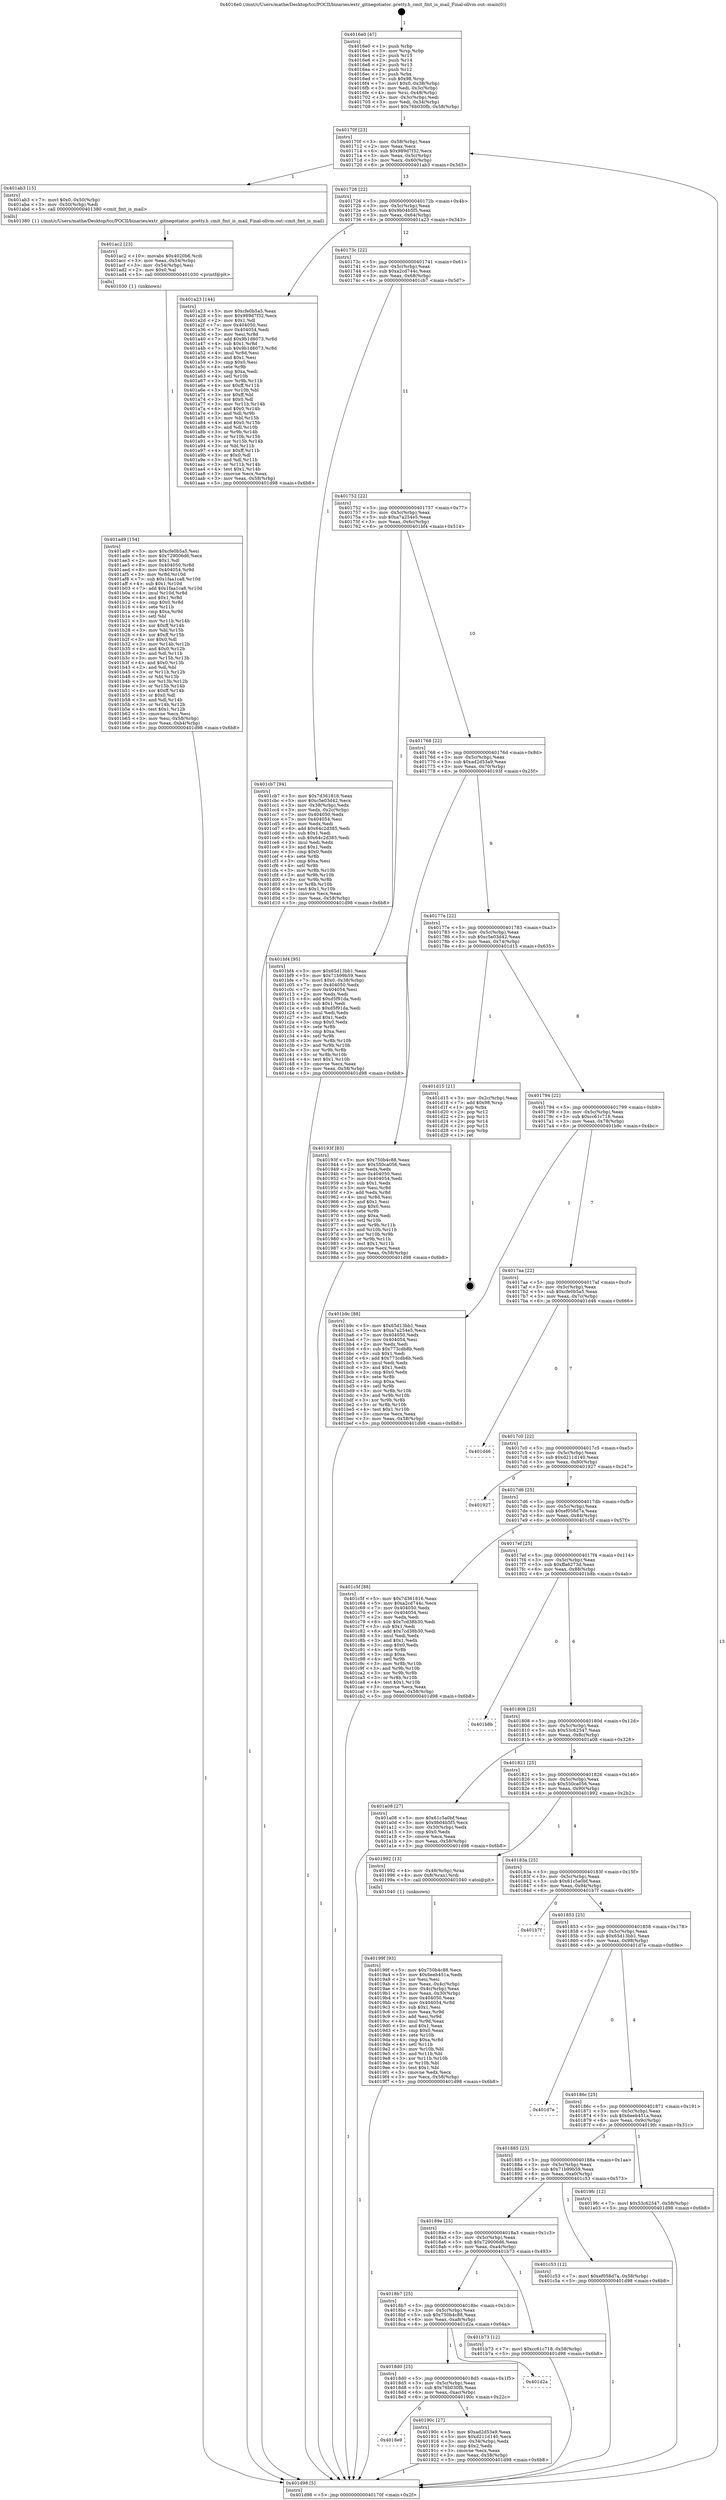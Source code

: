 digraph "0x4016e0" {
  label = "0x4016e0 (/mnt/c/Users/mathe/Desktop/tcc/POCII/binaries/extr_gitnegotiator..pretty.h_cmit_fmt_is_mail_Final-ollvm.out::main(0))"
  labelloc = "t"
  node[shape=record]

  Entry [label="",width=0.3,height=0.3,shape=circle,fillcolor=black,style=filled]
  "0x40170f" [label="{
     0x40170f [23]\l
     | [instrs]\l
     &nbsp;&nbsp;0x40170f \<+3\>: mov -0x58(%rbp),%eax\l
     &nbsp;&nbsp;0x401712 \<+2\>: mov %eax,%ecx\l
     &nbsp;&nbsp;0x401714 \<+6\>: sub $0x989d7f32,%ecx\l
     &nbsp;&nbsp;0x40171a \<+3\>: mov %eax,-0x5c(%rbp)\l
     &nbsp;&nbsp;0x40171d \<+3\>: mov %ecx,-0x60(%rbp)\l
     &nbsp;&nbsp;0x401720 \<+6\>: je 0000000000401ab3 \<main+0x3d3\>\l
  }"]
  "0x401ab3" [label="{
     0x401ab3 [15]\l
     | [instrs]\l
     &nbsp;&nbsp;0x401ab3 \<+7\>: movl $0x0,-0x50(%rbp)\l
     &nbsp;&nbsp;0x401aba \<+3\>: mov -0x50(%rbp),%edi\l
     &nbsp;&nbsp;0x401abd \<+5\>: call 0000000000401380 \<cmit_fmt_is_mail\>\l
     | [calls]\l
     &nbsp;&nbsp;0x401380 \{1\} (/mnt/c/Users/mathe/Desktop/tcc/POCII/binaries/extr_gitnegotiator..pretty.h_cmit_fmt_is_mail_Final-ollvm.out::cmit_fmt_is_mail)\l
  }"]
  "0x401726" [label="{
     0x401726 [22]\l
     | [instrs]\l
     &nbsp;&nbsp;0x401726 \<+5\>: jmp 000000000040172b \<main+0x4b\>\l
     &nbsp;&nbsp;0x40172b \<+3\>: mov -0x5c(%rbp),%eax\l
     &nbsp;&nbsp;0x40172e \<+5\>: sub $0x9b04b5f5,%eax\l
     &nbsp;&nbsp;0x401733 \<+3\>: mov %eax,-0x64(%rbp)\l
     &nbsp;&nbsp;0x401736 \<+6\>: je 0000000000401a23 \<main+0x343\>\l
  }"]
  Exit [label="",width=0.3,height=0.3,shape=circle,fillcolor=black,style=filled,peripheries=2]
  "0x401a23" [label="{
     0x401a23 [144]\l
     | [instrs]\l
     &nbsp;&nbsp;0x401a23 \<+5\>: mov $0xcfe0b5a5,%eax\l
     &nbsp;&nbsp;0x401a28 \<+5\>: mov $0x989d7f32,%ecx\l
     &nbsp;&nbsp;0x401a2d \<+2\>: mov $0x1,%dl\l
     &nbsp;&nbsp;0x401a2f \<+7\>: mov 0x404050,%esi\l
     &nbsp;&nbsp;0x401a36 \<+7\>: mov 0x404054,%edi\l
     &nbsp;&nbsp;0x401a3d \<+3\>: mov %esi,%r8d\l
     &nbsp;&nbsp;0x401a40 \<+7\>: add $0x9b1d6073,%r8d\l
     &nbsp;&nbsp;0x401a47 \<+4\>: sub $0x1,%r8d\l
     &nbsp;&nbsp;0x401a4b \<+7\>: sub $0x9b1d6073,%r8d\l
     &nbsp;&nbsp;0x401a52 \<+4\>: imul %r8d,%esi\l
     &nbsp;&nbsp;0x401a56 \<+3\>: and $0x1,%esi\l
     &nbsp;&nbsp;0x401a59 \<+3\>: cmp $0x0,%esi\l
     &nbsp;&nbsp;0x401a5c \<+4\>: sete %r9b\l
     &nbsp;&nbsp;0x401a60 \<+3\>: cmp $0xa,%edi\l
     &nbsp;&nbsp;0x401a63 \<+4\>: setl %r10b\l
     &nbsp;&nbsp;0x401a67 \<+3\>: mov %r9b,%r11b\l
     &nbsp;&nbsp;0x401a6a \<+4\>: xor $0xff,%r11b\l
     &nbsp;&nbsp;0x401a6e \<+3\>: mov %r10b,%bl\l
     &nbsp;&nbsp;0x401a71 \<+3\>: xor $0xff,%bl\l
     &nbsp;&nbsp;0x401a74 \<+3\>: xor $0x0,%dl\l
     &nbsp;&nbsp;0x401a77 \<+3\>: mov %r11b,%r14b\l
     &nbsp;&nbsp;0x401a7a \<+4\>: and $0x0,%r14b\l
     &nbsp;&nbsp;0x401a7e \<+3\>: and %dl,%r9b\l
     &nbsp;&nbsp;0x401a81 \<+3\>: mov %bl,%r15b\l
     &nbsp;&nbsp;0x401a84 \<+4\>: and $0x0,%r15b\l
     &nbsp;&nbsp;0x401a88 \<+3\>: and %dl,%r10b\l
     &nbsp;&nbsp;0x401a8b \<+3\>: or %r9b,%r14b\l
     &nbsp;&nbsp;0x401a8e \<+3\>: or %r10b,%r15b\l
     &nbsp;&nbsp;0x401a91 \<+3\>: xor %r15b,%r14b\l
     &nbsp;&nbsp;0x401a94 \<+3\>: or %bl,%r11b\l
     &nbsp;&nbsp;0x401a97 \<+4\>: xor $0xff,%r11b\l
     &nbsp;&nbsp;0x401a9b \<+3\>: or $0x0,%dl\l
     &nbsp;&nbsp;0x401a9e \<+3\>: and %dl,%r11b\l
     &nbsp;&nbsp;0x401aa1 \<+3\>: or %r11b,%r14b\l
     &nbsp;&nbsp;0x401aa4 \<+4\>: test $0x1,%r14b\l
     &nbsp;&nbsp;0x401aa8 \<+3\>: cmovne %ecx,%eax\l
     &nbsp;&nbsp;0x401aab \<+3\>: mov %eax,-0x58(%rbp)\l
     &nbsp;&nbsp;0x401aae \<+5\>: jmp 0000000000401d98 \<main+0x6b8\>\l
  }"]
  "0x40173c" [label="{
     0x40173c [22]\l
     | [instrs]\l
     &nbsp;&nbsp;0x40173c \<+5\>: jmp 0000000000401741 \<main+0x61\>\l
     &nbsp;&nbsp;0x401741 \<+3\>: mov -0x5c(%rbp),%eax\l
     &nbsp;&nbsp;0x401744 \<+5\>: sub $0xa2cd744c,%eax\l
     &nbsp;&nbsp;0x401749 \<+3\>: mov %eax,-0x68(%rbp)\l
     &nbsp;&nbsp;0x40174c \<+6\>: je 0000000000401cb7 \<main+0x5d7\>\l
  }"]
  "0x401ad9" [label="{
     0x401ad9 [154]\l
     | [instrs]\l
     &nbsp;&nbsp;0x401ad9 \<+5\>: mov $0xcfe0b5a5,%esi\l
     &nbsp;&nbsp;0x401ade \<+5\>: mov $0x729006d6,%ecx\l
     &nbsp;&nbsp;0x401ae3 \<+2\>: mov $0x1,%dl\l
     &nbsp;&nbsp;0x401ae5 \<+8\>: mov 0x404050,%r8d\l
     &nbsp;&nbsp;0x401aed \<+8\>: mov 0x404054,%r9d\l
     &nbsp;&nbsp;0x401af5 \<+3\>: mov %r8d,%r10d\l
     &nbsp;&nbsp;0x401af8 \<+7\>: sub $0x1faa1ca8,%r10d\l
     &nbsp;&nbsp;0x401aff \<+4\>: sub $0x1,%r10d\l
     &nbsp;&nbsp;0x401b03 \<+7\>: add $0x1faa1ca8,%r10d\l
     &nbsp;&nbsp;0x401b0a \<+4\>: imul %r10d,%r8d\l
     &nbsp;&nbsp;0x401b0e \<+4\>: and $0x1,%r8d\l
     &nbsp;&nbsp;0x401b12 \<+4\>: cmp $0x0,%r8d\l
     &nbsp;&nbsp;0x401b16 \<+4\>: sete %r11b\l
     &nbsp;&nbsp;0x401b1a \<+4\>: cmp $0xa,%r9d\l
     &nbsp;&nbsp;0x401b1e \<+3\>: setl %bl\l
     &nbsp;&nbsp;0x401b21 \<+3\>: mov %r11b,%r14b\l
     &nbsp;&nbsp;0x401b24 \<+4\>: xor $0xff,%r14b\l
     &nbsp;&nbsp;0x401b28 \<+3\>: mov %bl,%r15b\l
     &nbsp;&nbsp;0x401b2b \<+4\>: xor $0xff,%r15b\l
     &nbsp;&nbsp;0x401b2f \<+3\>: xor $0x0,%dl\l
     &nbsp;&nbsp;0x401b32 \<+3\>: mov %r14b,%r12b\l
     &nbsp;&nbsp;0x401b35 \<+4\>: and $0x0,%r12b\l
     &nbsp;&nbsp;0x401b39 \<+3\>: and %dl,%r11b\l
     &nbsp;&nbsp;0x401b3c \<+3\>: mov %r15b,%r13b\l
     &nbsp;&nbsp;0x401b3f \<+4\>: and $0x0,%r13b\l
     &nbsp;&nbsp;0x401b43 \<+2\>: and %dl,%bl\l
     &nbsp;&nbsp;0x401b45 \<+3\>: or %r11b,%r12b\l
     &nbsp;&nbsp;0x401b48 \<+3\>: or %bl,%r13b\l
     &nbsp;&nbsp;0x401b4b \<+3\>: xor %r13b,%r12b\l
     &nbsp;&nbsp;0x401b4e \<+3\>: or %r15b,%r14b\l
     &nbsp;&nbsp;0x401b51 \<+4\>: xor $0xff,%r14b\l
     &nbsp;&nbsp;0x401b55 \<+3\>: or $0x0,%dl\l
     &nbsp;&nbsp;0x401b58 \<+3\>: and %dl,%r14b\l
     &nbsp;&nbsp;0x401b5b \<+3\>: or %r14b,%r12b\l
     &nbsp;&nbsp;0x401b5e \<+4\>: test $0x1,%r12b\l
     &nbsp;&nbsp;0x401b62 \<+3\>: cmovne %ecx,%esi\l
     &nbsp;&nbsp;0x401b65 \<+3\>: mov %esi,-0x58(%rbp)\l
     &nbsp;&nbsp;0x401b68 \<+6\>: mov %eax,-0xb4(%rbp)\l
     &nbsp;&nbsp;0x401b6e \<+5\>: jmp 0000000000401d98 \<main+0x6b8\>\l
  }"]
  "0x401cb7" [label="{
     0x401cb7 [94]\l
     | [instrs]\l
     &nbsp;&nbsp;0x401cb7 \<+5\>: mov $0x7d361816,%eax\l
     &nbsp;&nbsp;0x401cbc \<+5\>: mov $0xc5e03d42,%ecx\l
     &nbsp;&nbsp;0x401cc1 \<+3\>: mov -0x38(%rbp),%edx\l
     &nbsp;&nbsp;0x401cc4 \<+3\>: mov %edx,-0x2c(%rbp)\l
     &nbsp;&nbsp;0x401cc7 \<+7\>: mov 0x404050,%edx\l
     &nbsp;&nbsp;0x401cce \<+7\>: mov 0x404054,%esi\l
     &nbsp;&nbsp;0x401cd5 \<+2\>: mov %edx,%edi\l
     &nbsp;&nbsp;0x401cd7 \<+6\>: add $0x64c2d385,%edi\l
     &nbsp;&nbsp;0x401cdd \<+3\>: sub $0x1,%edi\l
     &nbsp;&nbsp;0x401ce0 \<+6\>: sub $0x64c2d385,%edi\l
     &nbsp;&nbsp;0x401ce6 \<+3\>: imul %edi,%edx\l
     &nbsp;&nbsp;0x401ce9 \<+3\>: and $0x1,%edx\l
     &nbsp;&nbsp;0x401cec \<+3\>: cmp $0x0,%edx\l
     &nbsp;&nbsp;0x401cef \<+4\>: sete %r8b\l
     &nbsp;&nbsp;0x401cf3 \<+3\>: cmp $0xa,%esi\l
     &nbsp;&nbsp;0x401cf6 \<+4\>: setl %r9b\l
     &nbsp;&nbsp;0x401cfa \<+3\>: mov %r8b,%r10b\l
     &nbsp;&nbsp;0x401cfd \<+3\>: and %r9b,%r10b\l
     &nbsp;&nbsp;0x401d00 \<+3\>: xor %r9b,%r8b\l
     &nbsp;&nbsp;0x401d03 \<+3\>: or %r8b,%r10b\l
     &nbsp;&nbsp;0x401d06 \<+4\>: test $0x1,%r10b\l
     &nbsp;&nbsp;0x401d0a \<+3\>: cmovne %ecx,%eax\l
     &nbsp;&nbsp;0x401d0d \<+3\>: mov %eax,-0x58(%rbp)\l
     &nbsp;&nbsp;0x401d10 \<+5\>: jmp 0000000000401d98 \<main+0x6b8\>\l
  }"]
  "0x401752" [label="{
     0x401752 [22]\l
     | [instrs]\l
     &nbsp;&nbsp;0x401752 \<+5\>: jmp 0000000000401757 \<main+0x77\>\l
     &nbsp;&nbsp;0x401757 \<+3\>: mov -0x5c(%rbp),%eax\l
     &nbsp;&nbsp;0x40175a \<+5\>: sub $0xa7a254e5,%eax\l
     &nbsp;&nbsp;0x40175f \<+3\>: mov %eax,-0x6c(%rbp)\l
     &nbsp;&nbsp;0x401762 \<+6\>: je 0000000000401bf4 \<main+0x514\>\l
  }"]
  "0x401ac2" [label="{
     0x401ac2 [23]\l
     | [instrs]\l
     &nbsp;&nbsp;0x401ac2 \<+10\>: movabs $0x4020b6,%rdi\l
     &nbsp;&nbsp;0x401acc \<+3\>: mov %eax,-0x54(%rbp)\l
     &nbsp;&nbsp;0x401acf \<+3\>: mov -0x54(%rbp),%esi\l
     &nbsp;&nbsp;0x401ad2 \<+2\>: mov $0x0,%al\l
     &nbsp;&nbsp;0x401ad4 \<+5\>: call 0000000000401030 \<printf@plt\>\l
     | [calls]\l
     &nbsp;&nbsp;0x401030 \{1\} (unknown)\l
  }"]
  "0x401bf4" [label="{
     0x401bf4 [95]\l
     | [instrs]\l
     &nbsp;&nbsp;0x401bf4 \<+5\>: mov $0x65d13bb1,%eax\l
     &nbsp;&nbsp;0x401bf9 \<+5\>: mov $0x71b99b59,%ecx\l
     &nbsp;&nbsp;0x401bfe \<+7\>: movl $0x0,-0x38(%rbp)\l
     &nbsp;&nbsp;0x401c05 \<+7\>: mov 0x404050,%edx\l
     &nbsp;&nbsp;0x401c0c \<+7\>: mov 0x404054,%esi\l
     &nbsp;&nbsp;0x401c13 \<+2\>: mov %edx,%edi\l
     &nbsp;&nbsp;0x401c15 \<+6\>: add $0xd5f91da,%edi\l
     &nbsp;&nbsp;0x401c1b \<+3\>: sub $0x1,%edi\l
     &nbsp;&nbsp;0x401c1e \<+6\>: sub $0xd5f91da,%edi\l
     &nbsp;&nbsp;0x401c24 \<+3\>: imul %edi,%edx\l
     &nbsp;&nbsp;0x401c27 \<+3\>: and $0x1,%edx\l
     &nbsp;&nbsp;0x401c2a \<+3\>: cmp $0x0,%edx\l
     &nbsp;&nbsp;0x401c2d \<+4\>: sete %r8b\l
     &nbsp;&nbsp;0x401c31 \<+3\>: cmp $0xa,%esi\l
     &nbsp;&nbsp;0x401c34 \<+4\>: setl %r9b\l
     &nbsp;&nbsp;0x401c38 \<+3\>: mov %r8b,%r10b\l
     &nbsp;&nbsp;0x401c3b \<+3\>: and %r9b,%r10b\l
     &nbsp;&nbsp;0x401c3e \<+3\>: xor %r9b,%r8b\l
     &nbsp;&nbsp;0x401c41 \<+3\>: or %r8b,%r10b\l
     &nbsp;&nbsp;0x401c44 \<+4\>: test $0x1,%r10b\l
     &nbsp;&nbsp;0x401c48 \<+3\>: cmovne %ecx,%eax\l
     &nbsp;&nbsp;0x401c4b \<+3\>: mov %eax,-0x58(%rbp)\l
     &nbsp;&nbsp;0x401c4e \<+5\>: jmp 0000000000401d98 \<main+0x6b8\>\l
  }"]
  "0x401768" [label="{
     0x401768 [22]\l
     | [instrs]\l
     &nbsp;&nbsp;0x401768 \<+5\>: jmp 000000000040176d \<main+0x8d\>\l
     &nbsp;&nbsp;0x40176d \<+3\>: mov -0x5c(%rbp),%eax\l
     &nbsp;&nbsp;0x401770 \<+5\>: sub $0xad2d53a9,%eax\l
     &nbsp;&nbsp;0x401775 \<+3\>: mov %eax,-0x70(%rbp)\l
     &nbsp;&nbsp;0x401778 \<+6\>: je 000000000040193f \<main+0x25f\>\l
  }"]
  "0x40199f" [label="{
     0x40199f [93]\l
     | [instrs]\l
     &nbsp;&nbsp;0x40199f \<+5\>: mov $0x750b4c88,%ecx\l
     &nbsp;&nbsp;0x4019a4 \<+5\>: mov $0x6eeb451a,%edx\l
     &nbsp;&nbsp;0x4019a9 \<+2\>: xor %esi,%esi\l
     &nbsp;&nbsp;0x4019ab \<+3\>: mov %eax,-0x4c(%rbp)\l
     &nbsp;&nbsp;0x4019ae \<+3\>: mov -0x4c(%rbp),%eax\l
     &nbsp;&nbsp;0x4019b1 \<+3\>: mov %eax,-0x30(%rbp)\l
     &nbsp;&nbsp;0x4019b4 \<+7\>: mov 0x404050,%eax\l
     &nbsp;&nbsp;0x4019bb \<+8\>: mov 0x404054,%r8d\l
     &nbsp;&nbsp;0x4019c3 \<+3\>: sub $0x1,%esi\l
     &nbsp;&nbsp;0x4019c6 \<+3\>: mov %eax,%r9d\l
     &nbsp;&nbsp;0x4019c9 \<+3\>: add %esi,%r9d\l
     &nbsp;&nbsp;0x4019cc \<+4\>: imul %r9d,%eax\l
     &nbsp;&nbsp;0x4019d0 \<+3\>: and $0x1,%eax\l
     &nbsp;&nbsp;0x4019d3 \<+3\>: cmp $0x0,%eax\l
     &nbsp;&nbsp;0x4019d6 \<+4\>: sete %r10b\l
     &nbsp;&nbsp;0x4019da \<+4\>: cmp $0xa,%r8d\l
     &nbsp;&nbsp;0x4019de \<+4\>: setl %r11b\l
     &nbsp;&nbsp;0x4019e2 \<+3\>: mov %r10b,%bl\l
     &nbsp;&nbsp;0x4019e5 \<+3\>: and %r11b,%bl\l
     &nbsp;&nbsp;0x4019e8 \<+3\>: xor %r11b,%r10b\l
     &nbsp;&nbsp;0x4019eb \<+3\>: or %r10b,%bl\l
     &nbsp;&nbsp;0x4019ee \<+3\>: test $0x1,%bl\l
     &nbsp;&nbsp;0x4019f1 \<+3\>: cmovne %edx,%ecx\l
     &nbsp;&nbsp;0x4019f4 \<+3\>: mov %ecx,-0x58(%rbp)\l
     &nbsp;&nbsp;0x4019f7 \<+5\>: jmp 0000000000401d98 \<main+0x6b8\>\l
  }"]
  "0x40193f" [label="{
     0x40193f [83]\l
     | [instrs]\l
     &nbsp;&nbsp;0x40193f \<+5\>: mov $0x750b4c88,%eax\l
     &nbsp;&nbsp;0x401944 \<+5\>: mov $0x550ca056,%ecx\l
     &nbsp;&nbsp;0x401949 \<+2\>: xor %edx,%edx\l
     &nbsp;&nbsp;0x40194b \<+7\>: mov 0x404050,%esi\l
     &nbsp;&nbsp;0x401952 \<+7\>: mov 0x404054,%edi\l
     &nbsp;&nbsp;0x401959 \<+3\>: sub $0x1,%edx\l
     &nbsp;&nbsp;0x40195c \<+3\>: mov %esi,%r8d\l
     &nbsp;&nbsp;0x40195f \<+3\>: add %edx,%r8d\l
     &nbsp;&nbsp;0x401962 \<+4\>: imul %r8d,%esi\l
     &nbsp;&nbsp;0x401966 \<+3\>: and $0x1,%esi\l
     &nbsp;&nbsp;0x401969 \<+3\>: cmp $0x0,%esi\l
     &nbsp;&nbsp;0x40196c \<+4\>: sete %r9b\l
     &nbsp;&nbsp;0x401970 \<+3\>: cmp $0xa,%edi\l
     &nbsp;&nbsp;0x401973 \<+4\>: setl %r10b\l
     &nbsp;&nbsp;0x401977 \<+3\>: mov %r9b,%r11b\l
     &nbsp;&nbsp;0x40197a \<+3\>: and %r10b,%r11b\l
     &nbsp;&nbsp;0x40197d \<+3\>: xor %r10b,%r9b\l
     &nbsp;&nbsp;0x401980 \<+3\>: or %r9b,%r11b\l
     &nbsp;&nbsp;0x401983 \<+4\>: test $0x1,%r11b\l
     &nbsp;&nbsp;0x401987 \<+3\>: cmovne %ecx,%eax\l
     &nbsp;&nbsp;0x40198a \<+3\>: mov %eax,-0x58(%rbp)\l
     &nbsp;&nbsp;0x40198d \<+5\>: jmp 0000000000401d98 \<main+0x6b8\>\l
  }"]
  "0x40177e" [label="{
     0x40177e [22]\l
     | [instrs]\l
     &nbsp;&nbsp;0x40177e \<+5\>: jmp 0000000000401783 \<main+0xa3\>\l
     &nbsp;&nbsp;0x401783 \<+3\>: mov -0x5c(%rbp),%eax\l
     &nbsp;&nbsp;0x401786 \<+5\>: sub $0xc5e03d42,%eax\l
     &nbsp;&nbsp;0x40178b \<+3\>: mov %eax,-0x74(%rbp)\l
     &nbsp;&nbsp;0x40178e \<+6\>: je 0000000000401d15 \<main+0x635\>\l
  }"]
  "0x4016e0" [label="{
     0x4016e0 [47]\l
     | [instrs]\l
     &nbsp;&nbsp;0x4016e0 \<+1\>: push %rbp\l
     &nbsp;&nbsp;0x4016e1 \<+3\>: mov %rsp,%rbp\l
     &nbsp;&nbsp;0x4016e4 \<+2\>: push %r15\l
     &nbsp;&nbsp;0x4016e6 \<+2\>: push %r14\l
     &nbsp;&nbsp;0x4016e8 \<+2\>: push %r13\l
     &nbsp;&nbsp;0x4016ea \<+2\>: push %r12\l
     &nbsp;&nbsp;0x4016ec \<+1\>: push %rbx\l
     &nbsp;&nbsp;0x4016ed \<+7\>: sub $0x98,%rsp\l
     &nbsp;&nbsp;0x4016f4 \<+7\>: movl $0x0,-0x38(%rbp)\l
     &nbsp;&nbsp;0x4016fb \<+3\>: mov %edi,-0x3c(%rbp)\l
     &nbsp;&nbsp;0x4016fe \<+4\>: mov %rsi,-0x48(%rbp)\l
     &nbsp;&nbsp;0x401702 \<+3\>: mov -0x3c(%rbp),%edi\l
     &nbsp;&nbsp;0x401705 \<+3\>: mov %edi,-0x34(%rbp)\l
     &nbsp;&nbsp;0x401708 \<+7\>: movl $0x76b030fb,-0x58(%rbp)\l
  }"]
  "0x401d15" [label="{
     0x401d15 [21]\l
     | [instrs]\l
     &nbsp;&nbsp;0x401d15 \<+3\>: mov -0x2c(%rbp),%eax\l
     &nbsp;&nbsp;0x401d18 \<+7\>: add $0x98,%rsp\l
     &nbsp;&nbsp;0x401d1f \<+1\>: pop %rbx\l
     &nbsp;&nbsp;0x401d20 \<+2\>: pop %r12\l
     &nbsp;&nbsp;0x401d22 \<+2\>: pop %r13\l
     &nbsp;&nbsp;0x401d24 \<+2\>: pop %r14\l
     &nbsp;&nbsp;0x401d26 \<+2\>: pop %r15\l
     &nbsp;&nbsp;0x401d28 \<+1\>: pop %rbp\l
     &nbsp;&nbsp;0x401d29 \<+1\>: ret\l
  }"]
  "0x401794" [label="{
     0x401794 [22]\l
     | [instrs]\l
     &nbsp;&nbsp;0x401794 \<+5\>: jmp 0000000000401799 \<main+0xb9\>\l
     &nbsp;&nbsp;0x401799 \<+3\>: mov -0x5c(%rbp),%eax\l
     &nbsp;&nbsp;0x40179c \<+5\>: sub $0xcc61c718,%eax\l
     &nbsp;&nbsp;0x4017a1 \<+3\>: mov %eax,-0x78(%rbp)\l
     &nbsp;&nbsp;0x4017a4 \<+6\>: je 0000000000401b9c \<main+0x4bc\>\l
  }"]
  "0x401d98" [label="{
     0x401d98 [5]\l
     | [instrs]\l
     &nbsp;&nbsp;0x401d98 \<+5\>: jmp 000000000040170f \<main+0x2f\>\l
  }"]
  "0x401b9c" [label="{
     0x401b9c [88]\l
     | [instrs]\l
     &nbsp;&nbsp;0x401b9c \<+5\>: mov $0x65d13bb1,%eax\l
     &nbsp;&nbsp;0x401ba1 \<+5\>: mov $0xa7a254e5,%ecx\l
     &nbsp;&nbsp;0x401ba6 \<+7\>: mov 0x404050,%edx\l
     &nbsp;&nbsp;0x401bad \<+7\>: mov 0x404054,%esi\l
     &nbsp;&nbsp;0x401bb4 \<+2\>: mov %edx,%edi\l
     &nbsp;&nbsp;0x401bb6 \<+6\>: sub $0x773cdb8b,%edi\l
     &nbsp;&nbsp;0x401bbc \<+3\>: sub $0x1,%edi\l
     &nbsp;&nbsp;0x401bbf \<+6\>: add $0x773cdb8b,%edi\l
     &nbsp;&nbsp;0x401bc5 \<+3\>: imul %edi,%edx\l
     &nbsp;&nbsp;0x401bc8 \<+3\>: and $0x1,%edx\l
     &nbsp;&nbsp;0x401bcb \<+3\>: cmp $0x0,%edx\l
     &nbsp;&nbsp;0x401bce \<+4\>: sete %r8b\l
     &nbsp;&nbsp;0x401bd2 \<+3\>: cmp $0xa,%esi\l
     &nbsp;&nbsp;0x401bd5 \<+4\>: setl %r9b\l
     &nbsp;&nbsp;0x401bd9 \<+3\>: mov %r8b,%r10b\l
     &nbsp;&nbsp;0x401bdc \<+3\>: and %r9b,%r10b\l
     &nbsp;&nbsp;0x401bdf \<+3\>: xor %r9b,%r8b\l
     &nbsp;&nbsp;0x401be2 \<+3\>: or %r8b,%r10b\l
     &nbsp;&nbsp;0x401be5 \<+4\>: test $0x1,%r10b\l
     &nbsp;&nbsp;0x401be9 \<+3\>: cmovne %ecx,%eax\l
     &nbsp;&nbsp;0x401bec \<+3\>: mov %eax,-0x58(%rbp)\l
     &nbsp;&nbsp;0x401bef \<+5\>: jmp 0000000000401d98 \<main+0x6b8\>\l
  }"]
  "0x4017aa" [label="{
     0x4017aa [22]\l
     | [instrs]\l
     &nbsp;&nbsp;0x4017aa \<+5\>: jmp 00000000004017af \<main+0xcf\>\l
     &nbsp;&nbsp;0x4017af \<+3\>: mov -0x5c(%rbp),%eax\l
     &nbsp;&nbsp;0x4017b2 \<+5\>: sub $0xcfe0b5a5,%eax\l
     &nbsp;&nbsp;0x4017b7 \<+3\>: mov %eax,-0x7c(%rbp)\l
     &nbsp;&nbsp;0x4017ba \<+6\>: je 0000000000401d46 \<main+0x666\>\l
  }"]
  "0x4018e9" [label="{
     0x4018e9\l
  }", style=dashed]
  "0x401d46" [label="{
     0x401d46\l
  }", style=dashed]
  "0x4017c0" [label="{
     0x4017c0 [22]\l
     | [instrs]\l
     &nbsp;&nbsp;0x4017c0 \<+5\>: jmp 00000000004017c5 \<main+0xe5\>\l
     &nbsp;&nbsp;0x4017c5 \<+3\>: mov -0x5c(%rbp),%eax\l
     &nbsp;&nbsp;0x4017c8 \<+5\>: sub $0xd211d140,%eax\l
     &nbsp;&nbsp;0x4017cd \<+3\>: mov %eax,-0x80(%rbp)\l
     &nbsp;&nbsp;0x4017d0 \<+6\>: je 0000000000401927 \<main+0x247\>\l
  }"]
  "0x40190c" [label="{
     0x40190c [27]\l
     | [instrs]\l
     &nbsp;&nbsp;0x40190c \<+5\>: mov $0xad2d53a9,%eax\l
     &nbsp;&nbsp;0x401911 \<+5\>: mov $0xd211d140,%ecx\l
     &nbsp;&nbsp;0x401916 \<+3\>: mov -0x34(%rbp),%edx\l
     &nbsp;&nbsp;0x401919 \<+3\>: cmp $0x2,%edx\l
     &nbsp;&nbsp;0x40191c \<+3\>: cmovne %ecx,%eax\l
     &nbsp;&nbsp;0x40191f \<+3\>: mov %eax,-0x58(%rbp)\l
     &nbsp;&nbsp;0x401922 \<+5\>: jmp 0000000000401d98 \<main+0x6b8\>\l
  }"]
  "0x401927" [label="{
     0x401927\l
  }", style=dashed]
  "0x4017d6" [label="{
     0x4017d6 [25]\l
     | [instrs]\l
     &nbsp;&nbsp;0x4017d6 \<+5\>: jmp 00000000004017db \<main+0xfb\>\l
     &nbsp;&nbsp;0x4017db \<+3\>: mov -0x5c(%rbp),%eax\l
     &nbsp;&nbsp;0x4017de \<+5\>: sub $0xef058d7a,%eax\l
     &nbsp;&nbsp;0x4017e3 \<+6\>: mov %eax,-0x84(%rbp)\l
     &nbsp;&nbsp;0x4017e9 \<+6\>: je 0000000000401c5f \<main+0x57f\>\l
  }"]
  "0x4018d0" [label="{
     0x4018d0 [25]\l
     | [instrs]\l
     &nbsp;&nbsp;0x4018d0 \<+5\>: jmp 00000000004018d5 \<main+0x1f5\>\l
     &nbsp;&nbsp;0x4018d5 \<+3\>: mov -0x5c(%rbp),%eax\l
     &nbsp;&nbsp;0x4018d8 \<+5\>: sub $0x76b030fb,%eax\l
     &nbsp;&nbsp;0x4018dd \<+6\>: mov %eax,-0xac(%rbp)\l
     &nbsp;&nbsp;0x4018e3 \<+6\>: je 000000000040190c \<main+0x22c\>\l
  }"]
  "0x401c5f" [label="{
     0x401c5f [88]\l
     | [instrs]\l
     &nbsp;&nbsp;0x401c5f \<+5\>: mov $0x7d361816,%eax\l
     &nbsp;&nbsp;0x401c64 \<+5\>: mov $0xa2cd744c,%ecx\l
     &nbsp;&nbsp;0x401c69 \<+7\>: mov 0x404050,%edx\l
     &nbsp;&nbsp;0x401c70 \<+7\>: mov 0x404054,%esi\l
     &nbsp;&nbsp;0x401c77 \<+2\>: mov %edx,%edi\l
     &nbsp;&nbsp;0x401c79 \<+6\>: sub $0x7cd38b30,%edi\l
     &nbsp;&nbsp;0x401c7f \<+3\>: sub $0x1,%edi\l
     &nbsp;&nbsp;0x401c82 \<+6\>: add $0x7cd38b30,%edi\l
     &nbsp;&nbsp;0x401c88 \<+3\>: imul %edi,%edx\l
     &nbsp;&nbsp;0x401c8b \<+3\>: and $0x1,%edx\l
     &nbsp;&nbsp;0x401c8e \<+3\>: cmp $0x0,%edx\l
     &nbsp;&nbsp;0x401c91 \<+4\>: sete %r8b\l
     &nbsp;&nbsp;0x401c95 \<+3\>: cmp $0xa,%esi\l
     &nbsp;&nbsp;0x401c98 \<+4\>: setl %r9b\l
     &nbsp;&nbsp;0x401c9c \<+3\>: mov %r8b,%r10b\l
     &nbsp;&nbsp;0x401c9f \<+3\>: and %r9b,%r10b\l
     &nbsp;&nbsp;0x401ca2 \<+3\>: xor %r9b,%r8b\l
     &nbsp;&nbsp;0x401ca5 \<+3\>: or %r8b,%r10b\l
     &nbsp;&nbsp;0x401ca8 \<+4\>: test $0x1,%r10b\l
     &nbsp;&nbsp;0x401cac \<+3\>: cmovne %ecx,%eax\l
     &nbsp;&nbsp;0x401caf \<+3\>: mov %eax,-0x58(%rbp)\l
     &nbsp;&nbsp;0x401cb2 \<+5\>: jmp 0000000000401d98 \<main+0x6b8\>\l
  }"]
  "0x4017ef" [label="{
     0x4017ef [25]\l
     | [instrs]\l
     &nbsp;&nbsp;0x4017ef \<+5\>: jmp 00000000004017f4 \<main+0x114\>\l
     &nbsp;&nbsp;0x4017f4 \<+3\>: mov -0x5c(%rbp),%eax\l
     &nbsp;&nbsp;0x4017f7 \<+5\>: sub $0xffa6273d,%eax\l
     &nbsp;&nbsp;0x4017fc \<+6\>: mov %eax,-0x88(%rbp)\l
     &nbsp;&nbsp;0x401802 \<+6\>: je 0000000000401b8b \<main+0x4ab\>\l
  }"]
  "0x401d2a" [label="{
     0x401d2a\l
  }", style=dashed]
  "0x401b8b" [label="{
     0x401b8b\l
  }", style=dashed]
  "0x401808" [label="{
     0x401808 [25]\l
     | [instrs]\l
     &nbsp;&nbsp;0x401808 \<+5\>: jmp 000000000040180d \<main+0x12d\>\l
     &nbsp;&nbsp;0x40180d \<+3\>: mov -0x5c(%rbp),%eax\l
     &nbsp;&nbsp;0x401810 \<+5\>: sub $0x53c62547,%eax\l
     &nbsp;&nbsp;0x401815 \<+6\>: mov %eax,-0x8c(%rbp)\l
     &nbsp;&nbsp;0x40181b \<+6\>: je 0000000000401a08 \<main+0x328\>\l
  }"]
  "0x4018b7" [label="{
     0x4018b7 [25]\l
     | [instrs]\l
     &nbsp;&nbsp;0x4018b7 \<+5\>: jmp 00000000004018bc \<main+0x1dc\>\l
     &nbsp;&nbsp;0x4018bc \<+3\>: mov -0x5c(%rbp),%eax\l
     &nbsp;&nbsp;0x4018bf \<+5\>: sub $0x750b4c88,%eax\l
     &nbsp;&nbsp;0x4018c4 \<+6\>: mov %eax,-0xa8(%rbp)\l
     &nbsp;&nbsp;0x4018ca \<+6\>: je 0000000000401d2a \<main+0x64a\>\l
  }"]
  "0x401a08" [label="{
     0x401a08 [27]\l
     | [instrs]\l
     &nbsp;&nbsp;0x401a08 \<+5\>: mov $0x61c5a0bf,%eax\l
     &nbsp;&nbsp;0x401a0d \<+5\>: mov $0x9b04b5f5,%ecx\l
     &nbsp;&nbsp;0x401a12 \<+3\>: mov -0x30(%rbp),%edx\l
     &nbsp;&nbsp;0x401a15 \<+3\>: cmp $0x0,%edx\l
     &nbsp;&nbsp;0x401a18 \<+3\>: cmove %ecx,%eax\l
     &nbsp;&nbsp;0x401a1b \<+3\>: mov %eax,-0x58(%rbp)\l
     &nbsp;&nbsp;0x401a1e \<+5\>: jmp 0000000000401d98 \<main+0x6b8\>\l
  }"]
  "0x401821" [label="{
     0x401821 [25]\l
     | [instrs]\l
     &nbsp;&nbsp;0x401821 \<+5\>: jmp 0000000000401826 \<main+0x146\>\l
     &nbsp;&nbsp;0x401826 \<+3\>: mov -0x5c(%rbp),%eax\l
     &nbsp;&nbsp;0x401829 \<+5\>: sub $0x550ca056,%eax\l
     &nbsp;&nbsp;0x40182e \<+6\>: mov %eax,-0x90(%rbp)\l
     &nbsp;&nbsp;0x401834 \<+6\>: je 0000000000401992 \<main+0x2b2\>\l
  }"]
  "0x401b73" [label="{
     0x401b73 [12]\l
     | [instrs]\l
     &nbsp;&nbsp;0x401b73 \<+7\>: movl $0xcc61c718,-0x58(%rbp)\l
     &nbsp;&nbsp;0x401b7a \<+5\>: jmp 0000000000401d98 \<main+0x6b8\>\l
  }"]
  "0x401992" [label="{
     0x401992 [13]\l
     | [instrs]\l
     &nbsp;&nbsp;0x401992 \<+4\>: mov -0x48(%rbp),%rax\l
     &nbsp;&nbsp;0x401996 \<+4\>: mov 0x8(%rax),%rdi\l
     &nbsp;&nbsp;0x40199a \<+5\>: call 0000000000401040 \<atoi@plt\>\l
     | [calls]\l
     &nbsp;&nbsp;0x401040 \{1\} (unknown)\l
  }"]
  "0x40183a" [label="{
     0x40183a [25]\l
     | [instrs]\l
     &nbsp;&nbsp;0x40183a \<+5\>: jmp 000000000040183f \<main+0x15f\>\l
     &nbsp;&nbsp;0x40183f \<+3\>: mov -0x5c(%rbp),%eax\l
     &nbsp;&nbsp;0x401842 \<+5\>: sub $0x61c5a0bf,%eax\l
     &nbsp;&nbsp;0x401847 \<+6\>: mov %eax,-0x94(%rbp)\l
     &nbsp;&nbsp;0x40184d \<+6\>: je 0000000000401b7f \<main+0x49f\>\l
  }"]
  "0x40189e" [label="{
     0x40189e [25]\l
     | [instrs]\l
     &nbsp;&nbsp;0x40189e \<+5\>: jmp 00000000004018a3 \<main+0x1c3\>\l
     &nbsp;&nbsp;0x4018a3 \<+3\>: mov -0x5c(%rbp),%eax\l
     &nbsp;&nbsp;0x4018a6 \<+5\>: sub $0x729006d6,%eax\l
     &nbsp;&nbsp;0x4018ab \<+6\>: mov %eax,-0xa4(%rbp)\l
     &nbsp;&nbsp;0x4018b1 \<+6\>: je 0000000000401b73 \<main+0x493\>\l
  }"]
  "0x401b7f" [label="{
     0x401b7f\l
  }", style=dashed]
  "0x401853" [label="{
     0x401853 [25]\l
     | [instrs]\l
     &nbsp;&nbsp;0x401853 \<+5\>: jmp 0000000000401858 \<main+0x178\>\l
     &nbsp;&nbsp;0x401858 \<+3\>: mov -0x5c(%rbp),%eax\l
     &nbsp;&nbsp;0x40185b \<+5\>: sub $0x65d13bb1,%eax\l
     &nbsp;&nbsp;0x401860 \<+6\>: mov %eax,-0x98(%rbp)\l
     &nbsp;&nbsp;0x401866 \<+6\>: je 0000000000401d7e \<main+0x69e\>\l
  }"]
  "0x401c53" [label="{
     0x401c53 [12]\l
     | [instrs]\l
     &nbsp;&nbsp;0x401c53 \<+7\>: movl $0xef058d7a,-0x58(%rbp)\l
     &nbsp;&nbsp;0x401c5a \<+5\>: jmp 0000000000401d98 \<main+0x6b8\>\l
  }"]
  "0x401d7e" [label="{
     0x401d7e\l
  }", style=dashed]
  "0x40186c" [label="{
     0x40186c [25]\l
     | [instrs]\l
     &nbsp;&nbsp;0x40186c \<+5\>: jmp 0000000000401871 \<main+0x191\>\l
     &nbsp;&nbsp;0x401871 \<+3\>: mov -0x5c(%rbp),%eax\l
     &nbsp;&nbsp;0x401874 \<+5\>: sub $0x6eeb451a,%eax\l
     &nbsp;&nbsp;0x401879 \<+6\>: mov %eax,-0x9c(%rbp)\l
     &nbsp;&nbsp;0x40187f \<+6\>: je 00000000004019fc \<main+0x31c\>\l
  }"]
  "0x401885" [label="{
     0x401885 [25]\l
     | [instrs]\l
     &nbsp;&nbsp;0x401885 \<+5\>: jmp 000000000040188a \<main+0x1aa\>\l
     &nbsp;&nbsp;0x40188a \<+3\>: mov -0x5c(%rbp),%eax\l
     &nbsp;&nbsp;0x40188d \<+5\>: sub $0x71b99b59,%eax\l
     &nbsp;&nbsp;0x401892 \<+6\>: mov %eax,-0xa0(%rbp)\l
     &nbsp;&nbsp;0x401898 \<+6\>: je 0000000000401c53 \<main+0x573\>\l
  }"]
  "0x4019fc" [label="{
     0x4019fc [12]\l
     | [instrs]\l
     &nbsp;&nbsp;0x4019fc \<+7\>: movl $0x53c62547,-0x58(%rbp)\l
     &nbsp;&nbsp;0x401a03 \<+5\>: jmp 0000000000401d98 \<main+0x6b8\>\l
  }"]
  Entry -> "0x4016e0" [label=" 1"]
  "0x40170f" -> "0x401ab3" [label=" 1"]
  "0x40170f" -> "0x401726" [label=" 13"]
  "0x401d15" -> Exit [label=" 1"]
  "0x401726" -> "0x401a23" [label=" 1"]
  "0x401726" -> "0x40173c" [label=" 12"]
  "0x401cb7" -> "0x401d98" [label=" 1"]
  "0x40173c" -> "0x401cb7" [label=" 1"]
  "0x40173c" -> "0x401752" [label=" 11"]
  "0x401c5f" -> "0x401d98" [label=" 1"]
  "0x401752" -> "0x401bf4" [label=" 1"]
  "0x401752" -> "0x401768" [label=" 10"]
  "0x401c53" -> "0x401d98" [label=" 1"]
  "0x401768" -> "0x40193f" [label=" 1"]
  "0x401768" -> "0x40177e" [label=" 9"]
  "0x401bf4" -> "0x401d98" [label=" 1"]
  "0x40177e" -> "0x401d15" [label=" 1"]
  "0x40177e" -> "0x401794" [label=" 8"]
  "0x401b9c" -> "0x401d98" [label=" 1"]
  "0x401794" -> "0x401b9c" [label=" 1"]
  "0x401794" -> "0x4017aa" [label=" 7"]
  "0x401b73" -> "0x401d98" [label=" 1"]
  "0x4017aa" -> "0x401d46" [label=" 0"]
  "0x4017aa" -> "0x4017c0" [label=" 7"]
  "0x401ad9" -> "0x401d98" [label=" 1"]
  "0x4017c0" -> "0x401927" [label=" 0"]
  "0x4017c0" -> "0x4017d6" [label=" 7"]
  "0x401ac2" -> "0x401ad9" [label=" 1"]
  "0x4017d6" -> "0x401c5f" [label=" 1"]
  "0x4017d6" -> "0x4017ef" [label=" 6"]
  "0x401a23" -> "0x401d98" [label=" 1"]
  "0x4017ef" -> "0x401b8b" [label=" 0"]
  "0x4017ef" -> "0x401808" [label=" 6"]
  "0x401a08" -> "0x401d98" [label=" 1"]
  "0x401808" -> "0x401a08" [label=" 1"]
  "0x401808" -> "0x401821" [label=" 5"]
  "0x40199f" -> "0x401d98" [label=" 1"]
  "0x401821" -> "0x401992" [label=" 1"]
  "0x401821" -> "0x40183a" [label=" 4"]
  "0x401992" -> "0x40199f" [label=" 1"]
  "0x40183a" -> "0x401b7f" [label=" 0"]
  "0x40183a" -> "0x401853" [label=" 4"]
  "0x401d98" -> "0x40170f" [label=" 13"]
  "0x401853" -> "0x401d7e" [label=" 0"]
  "0x401853" -> "0x40186c" [label=" 4"]
  "0x4016e0" -> "0x40170f" [label=" 1"]
  "0x40186c" -> "0x4019fc" [label=" 1"]
  "0x40186c" -> "0x401885" [label=" 3"]
  "0x40190c" -> "0x401d98" [label=" 1"]
  "0x401885" -> "0x401c53" [label=" 1"]
  "0x401885" -> "0x40189e" [label=" 2"]
  "0x40193f" -> "0x401d98" [label=" 1"]
  "0x40189e" -> "0x401b73" [label=" 1"]
  "0x40189e" -> "0x4018b7" [label=" 1"]
  "0x4019fc" -> "0x401d98" [label=" 1"]
  "0x4018b7" -> "0x401d2a" [label=" 0"]
  "0x4018b7" -> "0x4018d0" [label=" 1"]
  "0x401ab3" -> "0x401ac2" [label=" 1"]
  "0x4018d0" -> "0x40190c" [label=" 1"]
  "0x4018d0" -> "0x4018e9" [label=" 0"]
}
